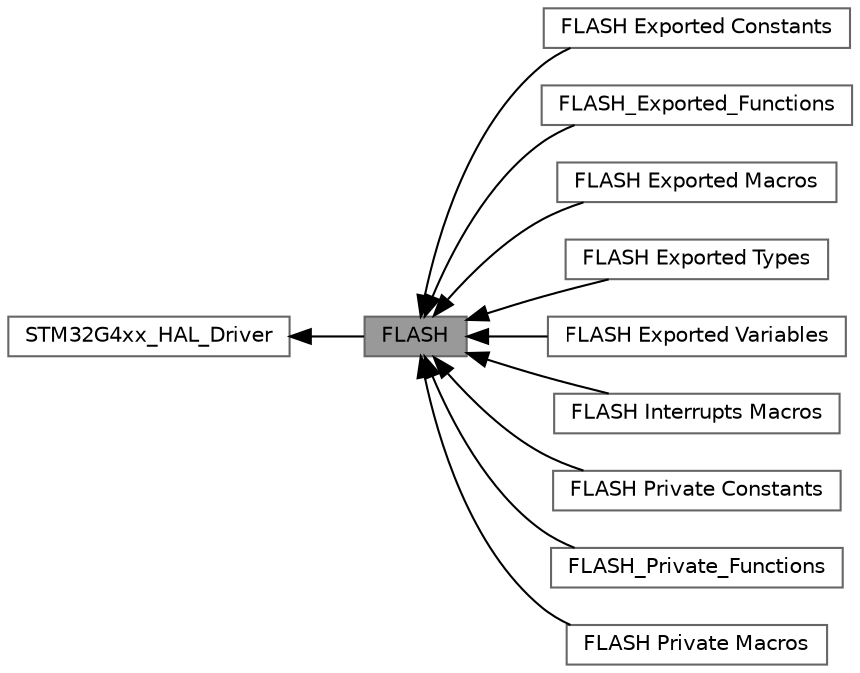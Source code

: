 digraph "FLASH"
{
 // LATEX_PDF_SIZE
  bgcolor="transparent";
  edge [fontname=Helvetica,fontsize=10,labelfontname=Helvetica,labelfontsize=10];
  node [fontname=Helvetica,fontsize=10,shape=box,height=0.2,width=0.4];
  rankdir=LR;
  Node1 [label="FLASH",height=0.2,width=0.4,color="gray40", fillcolor="grey60", style="filled", fontcolor="black",tooltip="FLASH HAL module driver."];
  Node4 [label="FLASH Exported Constants",height=0.2,width=0.4,color="grey40", fillcolor="white", style="filled",URL="$group___f_l_a_s_h___exported___constants.html",tooltip=" "];
  Node10 [label="FLASH_Exported_Functions",height=0.2,width=0.4,color="grey40", fillcolor="white", style="filled",URL="$group___f_l_a_s_h___exported___functions.html",tooltip=" "];
  Node5 [label="FLASH Exported Macros",height=0.2,width=0.4,color="grey40", fillcolor="white", style="filled",URL="$group___f_l_a_s_h___exported___macros.html",tooltip="macros to control FLASH features"];
  Node3 [label="FLASH Exported Types",height=0.2,width=0.4,color="grey40", fillcolor="white", style="filled",URL="$group___f_l_a_s_h___exported___types.html",tooltip=" "];
  Node7 [label="FLASH Exported Variables",height=0.2,width=0.4,color="grey40", fillcolor="white", style="filled",URL="$group___f_l_a_s_h___exported___variables.html",tooltip=" "];
  Node6 [label="FLASH Interrupts Macros",height=0.2,width=0.4,color="grey40", fillcolor="white", style="filled",URL="$group___f_l_a_s_h___interrupt.html",tooltip="macros to handle FLASH interrupts"];
  Node8 [label="FLASH Private Constants",height=0.2,width=0.4,color="grey40", fillcolor="white", style="filled",URL="$group___f_l_a_s_h___private___constants.html",tooltip=" "];
  Node11 [label="FLASH_Private_Functions",height=0.2,width=0.4,color="grey40", fillcolor="white", style="filled",URL="$group___f_l_a_s_h___private___functions.html",tooltip=" "];
  Node9 [label="FLASH Private Macros",height=0.2,width=0.4,color="grey40", fillcolor="white", style="filled",URL="$group___f_l_a_s_h___private___macros.html",tooltip=" "];
  Node2 [label="STM32G4xx_HAL_Driver",height=0.2,width=0.4,color="grey40", fillcolor="white", style="filled",URL="$group___s_t_m32_g4xx___h_a_l___driver.html",tooltip=" "];
  Node2->Node1 [shape=plaintext, dir="back", style="solid"];
  Node1->Node3 [shape=plaintext, dir="back", style="solid"];
  Node1->Node4 [shape=plaintext, dir="back", style="solid"];
  Node1->Node5 [shape=plaintext, dir="back", style="solid"];
  Node1->Node6 [shape=plaintext, dir="back", style="solid"];
  Node1->Node7 [shape=plaintext, dir="back", style="solid"];
  Node1->Node8 [shape=plaintext, dir="back", style="solid"];
  Node1->Node9 [shape=plaintext, dir="back", style="solid"];
  Node1->Node10 [shape=plaintext, dir="back", style="solid"];
  Node1->Node11 [shape=plaintext, dir="back", style="solid"];
}
